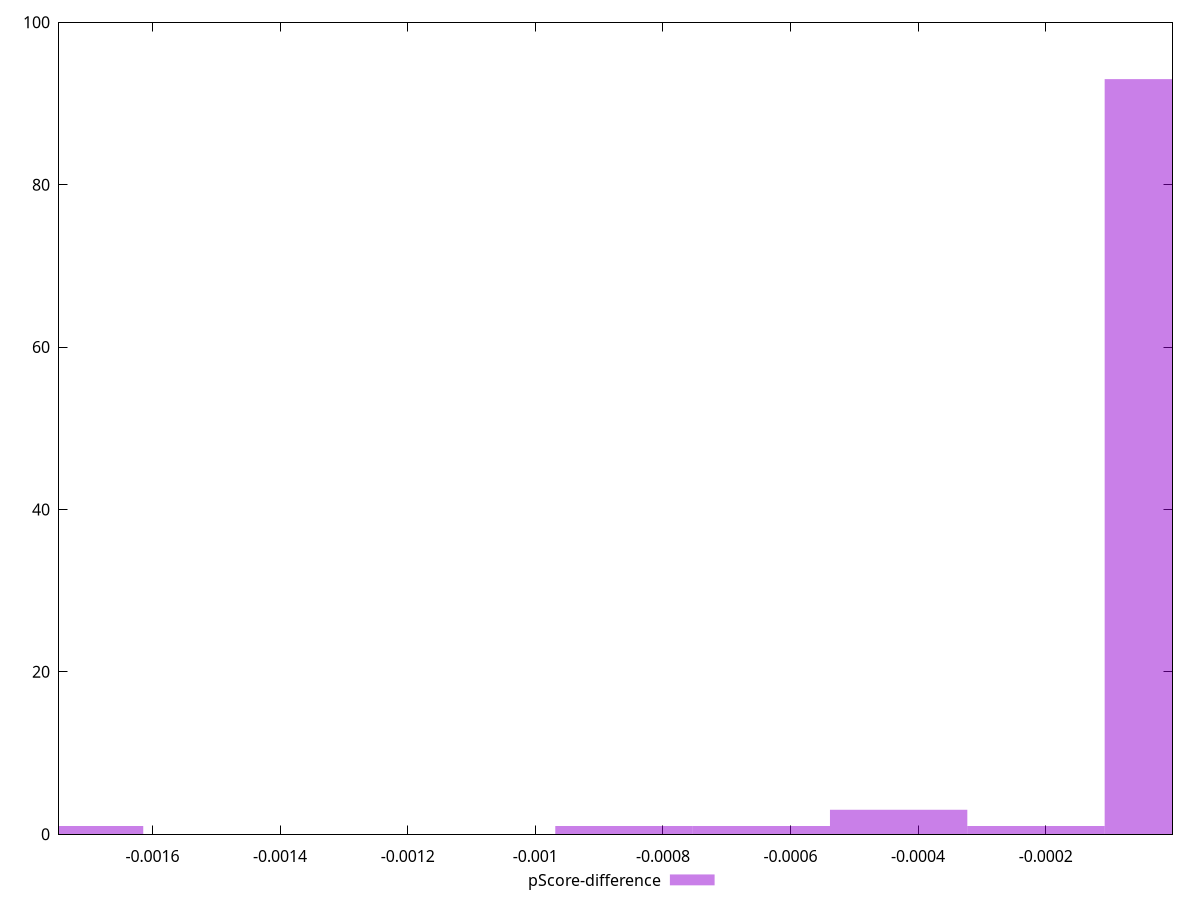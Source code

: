 reset

$pScoreDifference <<EOF
0 93
-0.0008610673151080263 1
-0.00021526682877700659 1
-0.00043053365755401317 3
-0.0017221346302160527 1
-0.0006458004863310197 1
EOF

set key outside below
set boxwidth 0.00021526682877700659
set xrange [-0.0017465309312347799:-0.0000013088948562778313]
set yrange [0:100]
set trange [0:100]
set style fill transparent solid 0.5 noborder
set terminal svg size 640, 490 enhanced background rgb 'white'
set output "report_00019_2021-02-10T18-14-37.922Z//bootup-time/samples/pages+cached+noadtech+nomedia+nocss/pScore-difference/histogram.svg"

plot $pScoreDifference title "pScore-difference" with boxes

reset
